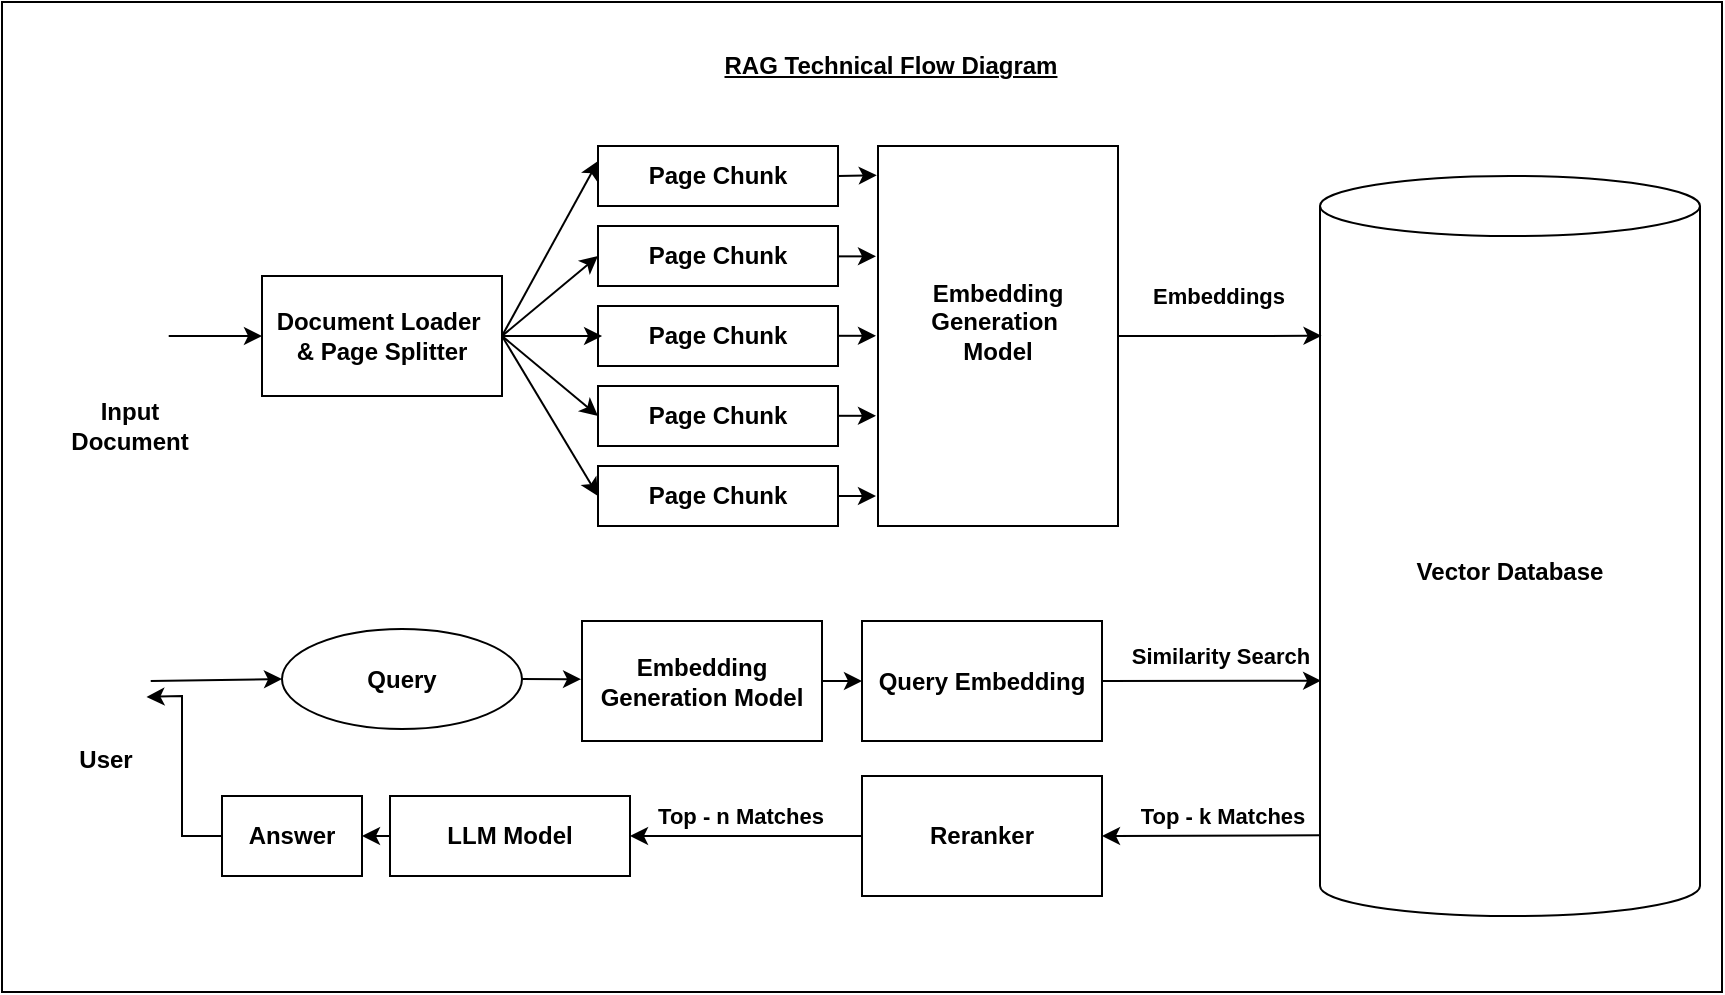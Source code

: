<mxfile version="24.7.7">
  <diagram name="Page-1" id="ygbE7DEKyqhoS781LUSj">
    <mxGraphModel dx="2035" dy="651" grid="1" gridSize="10" guides="1" tooltips="1" connect="1" arrows="1" fold="1" page="1" pageScale="1" pageWidth="850" pageHeight="1100" math="0" shadow="0">
      <root>
        <mxCell id="0" />
        <mxCell id="1" parent="0" />
        <mxCell id="8yUd3ttRBoh8fM7PK0Zs-1" value="Vector Database" style="shape=cylinder3;whiteSpace=wrap;html=1;boundedLbl=1;backgroundOutline=1;size=15;fontStyle=1" vertex="1" parent="1">
          <mxGeometry x="649" y="390" width="190" height="370" as="geometry" />
        </mxCell>
        <mxCell id="8yUd3ttRBoh8fM7PK0Zs-2" value="&lt;div&gt;&lt;div&gt;Embedding Generation&amp;nbsp;&lt;/div&gt;&lt;div&gt;Model&lt;/div&gt;&lt;/div&gt;&lt;div&gt;&lt;br&gt;&lt;/div&gt;" style="rounded=0;whiteSpace=wrap;html=1;fontStyle=1" vertex="1" parent="1">
          <mxGeometry x="428" y="375" width="120" height="190" as="geometry" />
        </mxCell>
        <mxCell id="8yUd3ttRBoh8fM7PK0Zs-3" value="Document Loader&amp;nbsp;&lt;div&gt;&amp;amp; Page Splitter&lt;/div&gt;" style="rounded=0;whiteSpace=wrap;html=1;fontStyle=1" vertex="1" parent="1">
          <mxGeometry x="120" y="440" width="120" height="60" as="geometry" />
        </mxCell>
        <mxCell id="8yUd3ttRBoh8fM7PK0Zs-4" value="Page Chunk" style="rounded=0;whiteSpace=wrap;html=1;fontStyle=1" vertex="1" parent="1">
          <mxGeometry x="288" y="375" width="120" height="30" as="geometry" />
        </mxCell>
        <mxCell id="8yUd3ttRBoh8fM7PK0Zs-5" value="Page Chunk" style="rounded=0;whiteSpace=wrap;html=1;fontStyle=1" vertex="1" parent="1">
          <mxGeometry x="288" y="415" width="120" height="30" as="geometry" />
        </mxCell>
        <mxCell id="8yUd3ttRBoh8fM7PK0Zs-6" value="Page Chunk" style="rounded=0;whiteSpace=wrap;html=1;fontStyle=1" vertex="1" parent="1">
          <mxGeometry x="288" y="455" width="120" height="30" as="geometry" />
        </mxCell>
        <mxCell id="8yUd3ttRBoh8fM7PK0Zs-7" value="Page Chunk" style="rounded=0;whiteSpace=wrap;html=1;fontStyle=1" vertex="1" parent="1">
          <mxGeometry x="288" y="495" width="120" height="30" as="geometry" />
        </mxCell>
        <mxCell id="8yUd3ttRBoh8fM7PK0Zs-8" value="Page Chunk" style="rounded=0;whiteSpace=wrap;html=1;fontStyle=1" vertex="1" parent="1">
          <mxGeometry x="288" y="535" width="120" height="30" as="geometry" />
        </mxCell>
        <mxCell id="8yUd3ttRBoh8fM7PK0Zs-10" value="" style="endArrow=classic;html=1;rounded=0;exitX=1;exitY=0.5;exitDx=0;exitDy=0;entryX=0;entryY=0.25;entryDx=0;entryDy=0;fontStyle=1" edge="1" parent="1" source="8yUd3ttRBoh8fM7PK0Zs-3" target="8yUd3ttRBoh8fM7PK0Zs-4">
          <mxGeometry width="50" height="50" relative="1" as="geometry">
            <mxPoint x="400" y="610" as="sourcePoint" />
            <mxPoint x="450" y="560" as="targetPoint" />
          </mxGeometry>
        </mxCell>
        <mxCell id="8yUd3ttRBoh8fM7PK0Zs-11" value="" style="endArrow=classic;html=1;rounded=0;exitX=1;exitY=0.5;exitDx=0;exitDy=0;entryX=0;entryY=0.5;entryDx=0;entryDy=0;fontStyle=1" edge="1" parent="1" source="8yUd3ttRBoh8fM7PK0Zs-3" target="8yUd3ttRBoh8fM7PK0Zs-5">
          <mxGeometry width="50" height="50" relative="1" as="geometry">
            <mxPoint x="250" y="542.5" as="sourcePoint" />
            <mxPoint x="298" y="455.5" as="targetPoint" />
          </mxGeometry>
        </mxCell>
        <mxCell id="8yUd3ttRBoh8fM7PK0Zs-12" value="" style="endArrow=classic;html=1;rounded=0;entryX=0.017;entryY=0.5;entryDx=0;entryDy=0;entryPerimeter=0;fontStyle=1" edge="1" parent="1" target="8yUd3ttRBoh8fM7PK0Zs-6">
          <mxGeometry width="50" height="50" relative="1" as="geometry">
            <mxPoint x="240" y="470" as="sourcePoint" />
            <mxPoint x="298" y="460" as="targetPoint" />
          </mxGeometry>
        </mxCell>
        <mxCell id="8yUd3ttRBoh8fM7PK0Zs-13" value="" style="endArrow=classic;html=1;rounded=0;entryX=0;entryY=0.5;entryDx=0;entryDy=0;exitX=1;exitY=0.5;exitDx=0;exitDy=0;fontStyle=1" edge="1" parent="1" source="8yUd3ttRBoh8fM7PK0Zs-3" target="8yUd3ttRBoh8fM7PK0Zs-7">
          <mxGeometry width="50" height="50" relative="1" as="geometry">
            <mxPoint x="250" y="495" as="sourcePoint" />
            <mxPoint x="300" y="495" as="targetPoint" />
          </mxGeometry>
        </mxCell>
        <mxCell id="8yUd3ttRBoh8fM7PK0Zs-14" value="" style="endArrow=classic;html=1;rounded=0;entryX=0;entryY=0.5;entryDx=0;entryDy=0;exitX=1;exitY=0.5;exitDx=0;exitDy=0;fontStyle=1" edge="1" parent="1" source="8yUd3ttRBoh8fM7PK0Zs-3" target="8yUd3ttRBoh8fM7PK0Zs-8">
          <mxGeometry width="50" height="50" relative="1" as="geometry">
            <mxPoint x="240" y="500" as="sourcePoint" />
            <mxPoint x="288" y="540" as="targetPoint" />
          </mxGeometry>
        </mxCell>
        <mxCell id="8yUd3ttRBoh8fM7PK0Zs-15" value="" style="endArrow=classic;html=1;rounded=0;exitX=1;exitY=0.5;exitDx=0;exitDy=0;entryX=-0.005;entryY=0.077;entryDx=0;entryDy=0;entryPerimeter=0;fontStyle=1" edge="1" parent="1" source="8yUd3ttRBoh8fM7PK0Zs-4" target="8yUd3ttRBoh8fM7PK0Zs-2">
          <mxGeometry width="50" height="50" relative="1" as="geometry">
            <mxPoint x="400" y="610" as="sourcePoint" />
            <mxPoint x="450" y="560" as="targetPoint" />
          </mxGeometry>
        </mxCell>
        <mxCell id="8yUd3ttRBoh8fM7PK0Zs-16" value="" style="endArrow=classic;html=1;rounded=0;exitX=1;exitY=0.5;exitDx=0;exitDy=0;entryX=-0.005;entryY=0.077;entryDx=0;entryDy=0;entryPerimeter=0;fontStyle=1" edge="1" parent="1">
          <mxGeometry width="50" height="50" relative="1" as="geometry">
            <mxPoint x="408" y="430.18" as="sourcePoint" />
            <mxPoint x="427" y="430.18" as="targetPoint" />
          </mxGeometry>
        </mxCell>
        <mxCell id="8yUd3ttRBoh8fM7PK0Zs-17" value="" style="endArrow=classic;html=1;rounded=0;exitX=1;exitY=0.5;exitDx=0;exitDy=0;entryX=-0.005;entryY=0.077;entryDx=0;entryDy=0;entryPerimeter=0;fontStyle=1" edge="1" parent="1">
          <mxGeometry width="50" height="50" relative="1" as="geometry">
            <mxPoint x="408" y="469.9" as="sourcePoint" />
            <mxPoint x="427" y="469.9" as="targetPoint" />
          </mxGeometry>
        </mxCell>
        <mxCell id="8yUd3ttRBoh8fM7PK0Zs-18" value="" style="endArrow=classic;html=1;rounded=0;exitX=1;exitY=0.5;exitDx=0;exitDy=0;entryX=-0.005;entryY=0.077;entryDx=0;entryDy=0;entryPerimeter=0;fontStyle=1" edge="1" parent="1">
          <mxGeometry width="50" height="50" relative="1" as="geometry">
            <mxPoint x="408" y="509.9" as="sourcePoint" />
            <mxPoint x="427" y="509.9" as="targetPoint" />
          </mxGeometry>
        </mxCell>
        <mxCell id="8yUd3ttRBoh8fM7PK0Zs-19" value="" style="endArrow=classic;html=1;rounded=0;exitX=1;exitY=0.5;exitDx=0;exitDy=0;entryX=-0.005;entryY=0.077;entryDx=0;entryDy=0;entryPerimeter=0;fontStyle=1" edge="1" parent="1">
          <mxGeometry width="50" height="50" relative="1" as="geometry">
            <mxPoint x="408" y="550" as="sourcePoint" />
            <mxPoint x="427" y="550" as="targetPoint" />
          </mxGeometry>
        </mxCell>
        <mxCell id="8yUd3ttRBoh8fM7PK0Zs-20" value="Embeddings" style="endArrow=classic;html=1;rounded=0;entryX=0.004;entryY=0.216;entryDx=0;entryDy=0;entryPerimeter=0;fontStyle=1" edge="1" parent="1" target="8yUd3ttRBoh8fM7PK0Zs-1">
          <mxGeometry x="-0.009" y="20" width="50" height="50" relative="1" as="geometry">
            <mxPoint x="548" y="470" as="sourcePoint" />
            <mxPoint x="597.24" y="470.29" as="targetPoint" />
            <Array as="points" />
            <mxPoint as="offset" />
          </mxGeometry>
        </mxCell>
        <mxCell id="8yUd3ttRBoh8fM7PK0Zs-21" value="" style="shape=image;verticalLabelPosition=bottom;labelBackgroundColor=default;verticalAlign=top;aspect=fixed;imageAspect=0;image=https://cdn-icons-png.flaticon.com/512/4208/4208479.png;clipPath=inset(14% 18.33% 15.33% 17%);" vertex="1" parent="1">
          <mxGeometry x="29" y="445.76" width="44.36" height="48.47" as="geometry" />
        </mxCell>
        <mxCell id="8yUd3ttRBoh8fM7PK0Zs-22" value="" style="endArrow=classic;html=1;rounded=0;entryX=0;entryY=0.5;entryDx=0;entryDy=0;" edge="1" parent="1" source="8yUd3ttRBoh8fM7PK0Zs-21" target="8yUd3ttRBoh8fM7PK0Zs-3">
          <mxGeometry width="50" height="50" relative="1" as="geometry">
            <mxPoint x="110" y="510" as="sourcePoint" />
            <mxPoint x="160" y="460" as="targetPoint" />
          </mxGeometry>
        </mxCell>
        <mxCell id="8yUd3ttRBoh8fM7PK0Zs-23" value="" style="shape=image;verticalLabelPosition=bottom;labelBackgroundColor=default;verticalAlign=top;aspect=fixed;imageAspect=0;image=https://cdn-icons-png.flaticon.com/512/9187/9187604.png;" vertex="1" parent="1">
          <mxGeometry x="19.36" y="620" width="45" height="45" as="geometry" />
        </mxCell>
        <mxCell id="8yUd3ttRBoh8fM7PK0Zs-24" value="Query" style="ellipse;whiteSpace=wrap;html=1;fontStyle=1" vertex="1" parent="1">
          <mxGeometry x="130" y="616.5" width="120" height="50" as="geometry" />
        </mxCell>
        <mxCell id="8yUd3ttRBoh8fM7PK0Zs-25" value="Embedding Generation Model" style="rounded=0;whiteSpace=wrap;html=1;fontStyle=1" vertex="1" parent="1">
          <mxGeometry x="280" y="612.5" width="120" height="60" as="geometry" />
        </mxCell>
        <mxCell id="8yUd3ttRBoh8fM7PK0Zs-26" value="Query Embedding" style="rounded=0;whiteSpace=wrap;html=1;fontStyle=1" vertex="1" parent="1">
          <mxGeometry x="420" y="612.5" width="120" height="60" as="geometry" />
        </mxCell>
        <mxCell id="8yUd3ttRBoh8fM7PK0Zs-27" value="Similarity Search" style="endArrow=classic;html=1;rounded=0;exitX=1;exitY=0.5;exitDx=0;exitDy=0;entryX=0.003;entryY=0.682;entryDx=0;entryDy=0;entryPerimeter=0;fontStyle=1" edge="1" parent="1" source="8yUd3ttRBoh8fM7PK0Zs-26" target="8yUd3ttRBoh8fM7PK0Zs-1">
          <mxGeometry x="0.081" y="12" width="50" height="50" relative="1" as="geometry">
            <mxPoint x="380" y="610" as="sourcePoint" />
            <mxPoint x="430" y="560" as="targetPoint" />
            <mxPoint as="offset" />
          </mxGeometry>
        </mxCell>
        <mxCell id="8yUd3ttRBoh8fM7PK0Zs-28" value="" style="endArrow=classic;html=1;rounded=0;exitX=1;exitY=0.5;exitDx=0;exitDy=0;entryX=0;entryY=0.5;entryDx=0;entryDy=0;" edge="1" parent="1" source="8yUd3ttRBoh8fM7PK0Zs-25" target="8yUd3ttRBoh8fM7PK0Zs-26">
          <mxGeometry width="50" height="50" relative="1" as="geometry">
            <mxPoint x="390" y="690" as="sourcePoint" />
            <mxPoint x="440" y="640" as="targetPoint" />
          </mxGeometry>
        </mxCell>
        <mxCell id="8yUd3ttRBoh8fM7PK0Zs-29" value="" style="endArrow=classic;html=1;rounded=0;exitX=1;exitY=0.5;exitDx=0;exitDy=0;entryX=-0.004;entryY=0.485;entryDx=0;entryDy=0;entryPerimeter=0;" edge="1" parent="1" source="8yUd3ttRBoh8fM7PK0Zs-24" target="8yUd3ttRBoh8fM7PK0Zs-25">
          <mxGeometry width="50" height="50" relative="1" as="geometry">
            <mxPoint x="260" y="690" as="sourcePoint" />
            <mxPoint x="310" y="640" as="targetPoint" />
          </mxGeometry>
        </mxCell>
        <mxCell id="8yUd3ttRBoh8fM7PK0Zs-30" value="" style="endArrow=classic;html=1;rounded=0;exitX=1;exitY=0.5;exitDx=0;exitDy=0;entryX=0;entryY=0.5;entryDx=0;entryDy=0;" edge="1" parent="1" source="8yUd3ttRBoh8fM7PK0Zs-23" target="8yUd3ttRBoh8fM7PK0Zs-24">
          <mxGeometry width="50" height="50" relative="1" as="geometry">
            <mxPoint x="150" y="660" as="sourcePoint" />
            <mxPoint x="200" y="610" as="targetPoint" />
          </mxGeometry>
        </mxCell>
        <mxCell id="8yUd3ttRBoh8fM7PK0Zs-31" value="Reranker" style="rounded=0;whiteSpace=wrap;html=1;fontStyle=1" vertex="1" parent="1">
          <mxGeometry x="420" y="690" width="120" height="60" as="geometry" />
        </mxCell>
        <mxCell id="8yUd3ttRBoh8fM7PK0Zs-33" value="Top - k Matches" style="endArrow=classic;html=1;rounded=0;exitX=-0.001;exitY=0.891;exitDx=0;exitDy=0;exitPerimeter=0;entryX=1;entryY=0.5;entryDx=0;entryDy=0;fontStyle=1" edge="1" parent="1" source="8yUd3ttRBoh8fM7PK0Zs-1" target="8yUd3ttRBoh8fM7PK0Zs-31">
          <mxGeometry x="-0.103" y="-10" width="50" height="50" relative="1" as="geometry">
            <mxPoint x="300" y="600" as="sourcePoint" />
            <mxPoint x="350" y="550" as="targetPoint" />
            <mxPoint as="offset" />
          </mxGeometry>
        </mxCell>
        <mxCell id="8yUd3ttRBoh8fM7PK0Zs-35" value="LLM Model" style="rounded=0;whiteSpace=wrap;html=1;fontStyle=1" vertex="1" parent="1">
          <mxGeometry x="184" y="700" width="120" height="40" as="geometry" />
        </mxCell>
        <mxCell id="8yUd3ttRBoh8fM7PK0Zs-36" value="Top - n Matches" style="endArrow=classic;html=1;rounded=0;exitX=0;exitY=0.5;exitDx=0;exitDy=0;entryX=1;entryY=0.5;entryDx=0;entryDy=0;fontStyle=1" edge="1" parent="1" source="8yUd3ttRBoh8fM7PK0Zs-31" target="8yUd3ttRBoh8fM7PK0Zs-35">
          <mxGeometry x="0.059" y="-10" width="50" height="50" relative="1" as="geometry">
            <mxPoint x="310" y="690" as="sourcePoint" />
            <mxPoint x="360" y="640" as="targetPoint" />
            <mxPoint as="offset" />
          </mxGeometry>
        </mxCell>
        <mxCell id="8yUd3ttRBoh8fM7PK0Zs-37" value="Answer" style="rounded=0;whiteSpace=wrap;html=1;fontStyle=1" vertex="1" parent="1">
          <mxGeometry x="100" y="700" width="70" height="40" as="geometry" />
        </mxCell>
        <mxCell id="8yUd3ttRBoh8fM7PK0Zs-38" value="" style="endArrow=classic;html=1;rounded=0;exitX=0;exitY=0.5;exitDx=0;exitDy=0;entryX=0.953;entryY=0.677;entryDx=0;entryDy=0;entryPerimeter=0;" edge="1" parent="1" source="8yUd3ttRBoh8fM7PK0Zs-37" target="8yUd3ttRBoh8fM7PK0Zs-23">
          <mxGeometry width="50" height="50" relative="1" as="geometry">
            <mxPoint x="310" y="690" as="sourcePoint" />
            <mxPoint x="360" y="640" as="targetPoint" />
            <Array as="points">
              <mxPoint x="80" y="720" />
              <mxPoint x="80" y="650" />
            </Array>
          </mxGeometry>
        </mxCell>
        <mxCell id="8yUd3ttRBoh8fM7PK0Zs-39" value="&lt;b&gt;&lt;u&gt;RAG Technical Flow Diagram&lt;/u&gt;&lt;/b&gt;" style="text;html=1;align=center;verticalAlign=middle;whiteSpace=wrap;rounded=0;" vertex="1" parent="1">
          <mxGeometry x="29" y="320" width="811" height="30" as="geometry" />
        </mxCell>
        <mxCell id="8yUd3ttRBoh8fM7PK0Zs-40" value="" style="rounded=0;whiteSpace=wrap;html=1;fillColor=none;" vertex="1" parent="1">
          <mxGeometry x="-10" y="303" width="860" height="495" as="geometry" />
        </mxCell>
        <mxCell id="8yUd3ttRBoh8fM7PK0Zs-44" value="Input Document" style="text;html=1;align=center;verticalAlign=middle;whiteSpace=wrap;rounded=0;fontStyle=1" vertex="1" parent="1">
          <mxGeometry x="24.18" y="500" width="60" height="30" as="geometry" />
        </mxCell>
        <mxCell id="8yUd3ttRBoh8fM7PK0Zs-45" value="User" style="text;html=1;align=center;verticalAlign=middle;whiteSpace=wrap;rounded=0;fontStyle=1" vertex="1" parent="1">
          <mxGeometry x="11.86" y="666.5" width="60" height="30" as="geometry" />
        </mxCell>
        <mxCell id="8yUd3ttRBoh8fM7PK0Zs-46" value="" style="endArrow=classic;html=1;rounded=0;exitX=0;exitY=0.5;exitDx=0;exitDy=0;entryX=1;entryY=0.5;entryDx=0;entryDy=0;" edge="1" parent="1" source="8yUd3ttRBoh8fM7PK0Zs-35" target="8yUd3ttRBoh8fM7PK0Zs-37">
          <mxGeometry width="50" height="50" relative="1" as="geometry">
            <mxPoint x="210" y="690" as="sourcePoint" />
            <mxPoint x="260" y="640" as="targetPoint" />
          </mxGeometry>
        </mxCell>
      </root>
    </mxGraphModel>
  </diagram>
</mxfile>

